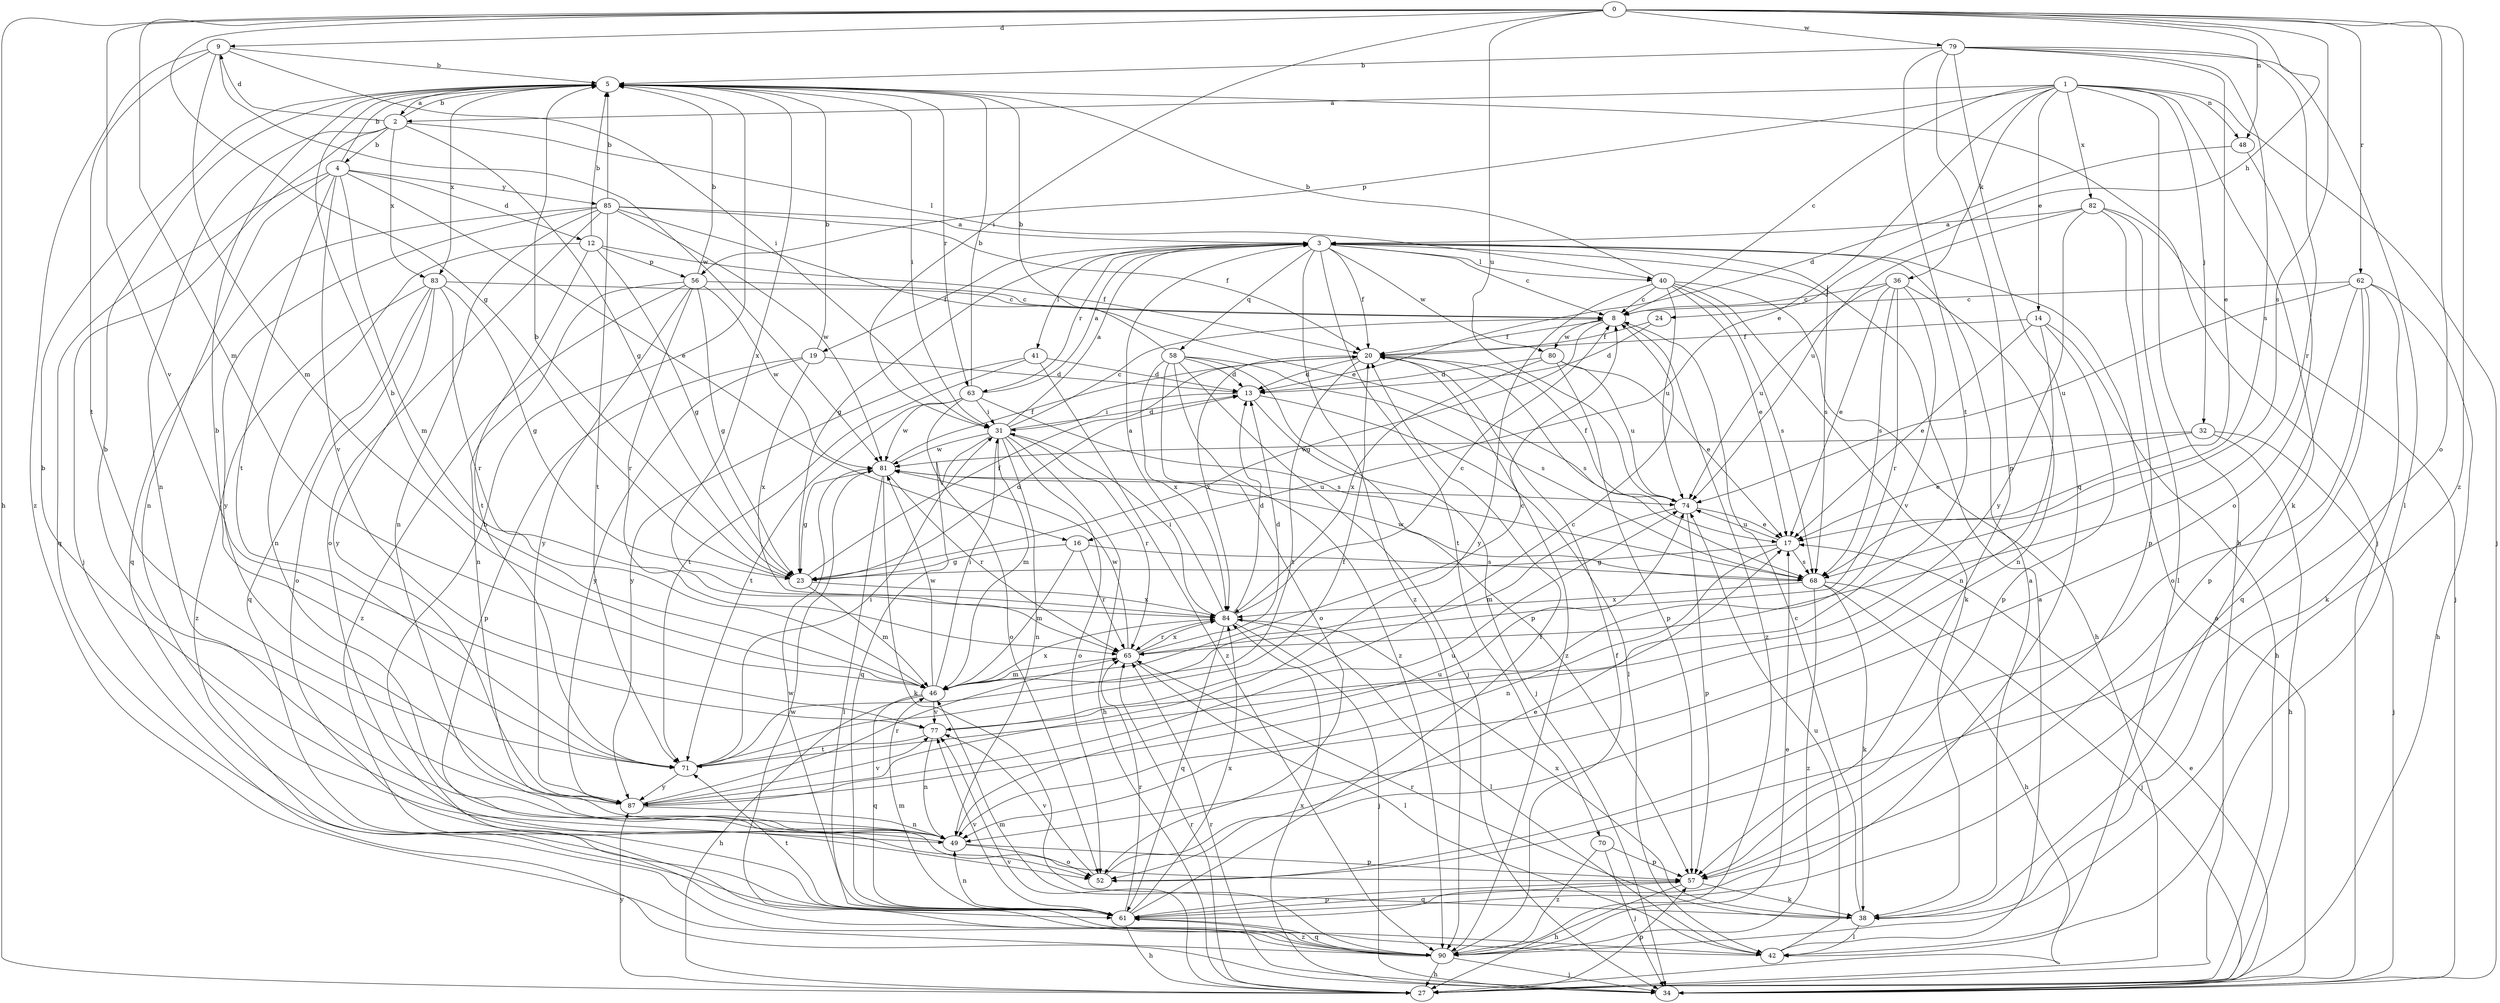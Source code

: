 strict digraph  {
0;
1;
2;
3;
4;
5;
8;
9;
12;
13;
14;
16;
17;
19;
20;
23;
24;
27;
31;
32;
34;
36;
38;
40;
41;
42;
46;
48;
49;
52;
56;
57;
58;
61;
62;
63;
65;
68;
70;
71;
74;
77;
79;
80;
81;
82;
83;
84;
85;
87;
90;
0 -> 9  [label=d];
0 -> 23  [label=g];
0 -> 24  [label=h];
0 -> 27  [label=h];
0 -> 31  [label=i];
0 -> 46  [label=m];
0 -> 48  [label=n];
0 -> 52  [label=o];
0 -> 62  [label=r];
0 -> 68  [label=s];
0 -> 74  [label=u];
0 -> 77  [label=v];
0 -> 79  [label=w];
0 -> 90  [label=z];
1 -> 2  [label=a];
1 -> 8  [label=c];
1 -> 14  [label=e];
1 -> 16  [label=e];
1 -> 27  [label=h];
1 -> 32  [label=j];
1 -> 34  [label=j];
1 -> 36  [label=k];
1 -> 38  [label=k];
1 -> 48  [label=n];
1 -> 56  [label=p];
1 -> 82  [label=x];
2 -> 4  [label=b];
2 -> 5  [label=b];
2 -> 9  [label=d];
2 -> 23  [label=g];
2 -> 34  [label=j];
2 -> 40  [label=l];
2 -> 49  [label=n];
2 -> 83  [label=x];
3 -> 8  [label=c];
3 -> 19  [label=f];
3 -> 20  [label=f];
3 -> 23  [label=g];
3 -> 40  [label=l];
3 -> 41  [label=l];
3 -> 58  [label=q];
3 -> 63  [label=r];
3 -> 68  [label=s];
3 -> 70  [label=t];
3 -> 80  [label=w];
3 -> 90  [label=z];
4 -> 5  [label=b];
4 -> 12  [label=d];
4 -> 16  [label=e];
4 -> 46  [label=m];
4 -> 49  [label=n];
4 -> 61  [label=q];
4 -> 71  [label=t];
4 -> 77  [label=v];
4 -> 85  [label=y];
5 -> 2  [label=a];
5 -> 31  [label=i];
5 -> 34  [label=j];
5 -> 63  [label=r];
5 -> 83  [label=x];
5 -> 84  [label=x];
8 -> 20  [label=f];
8 -> 23  [label=g];
8 -> 80  [label=w];
8 -> 90  [label=z];
9 -> 5  [label=b];
9 -> 31  [label=i];
9 -> 46  [label=m];
9 -> 71  [label=t];
9 -> 81  [label=w];
9 -> 90  [label=z];
12 -> 5  [label=b];
12 -> 20  [label=f];
12 -> 23  [label=g];
12 -> 49  [label=n];
12 -> 56  [label=p];
12 -> 71  [label=t];
13 -> 31  [label=i];
13 -> 34  [label=j];
13 -> 42  [label=l];
14 -> 17  [label=e];
14 -> 20  [label=f];
14 -> 27  [label=h];
14 -> 49  [label=n];
14 -> 57  [label=p];
16 -> 23  [label=g];
16 -> 46  [label=m];
16 -> 65  [label=r];
16 -> 68  [label=s];
17 -> 23  [label=g];
17 -> 49  [label=n];
17 -> 68  [label=s];
17 -> 74  [label=u];
19 -> 5  [label=b];
19 -> 13  [label=d];
19 -> 57  [label=p];
19 -> 84  [label=x];
19 -> 87  [label=y];
20 -> 13  [label=d];
20 -> 68  [label=s];
20 -> 71  [label=t];
20 -> 84  [label=x];
20 -> 90  [label=z];
23 -> 5  [label=b];
23 -> 13  [label=d];
23 -> 20  [label=f];
23 -> 46  [label=m];
23 -> 84  [label=x];
24 -> 13  [label=d];
24 -> 20  [label=f];
27 -> 57  [label=p];
27 -> 65  [label=r];
27 -> 77  [label=v];
27 -> 87  [label=y];
31 -> 3  [label=a];
31 -> 8  [label=c];
31 -> 13  [label=d];
31 -> 27  [label=h];
31 -> 46  [label=m];
31 -> 49  [label=n];
31 -> 52  [label=o];
31 -> 61  [label=q];
31 -> 65  [label=r];
31 -> 81  [label=w];
32 -> 17  [label=e];
32 -> 27  [label=h];
32 -> 34  [label=j];
32 -> 81  [label=w];
34 -> 3  [label=a];
34 -> 17  [label=e];
34 -> 65  [label=r];
34 -> 84  [label=x];
36 -> 8  [label=c];
36 -> 17  [label=e];
36 -> 49  [label=n];
36 -> 65  [label=r];
36 -> 68  [label=s];
36 -> 74  [label=u];
36 -> 77  [label=v];
38 -> 3  [label=a];
38 -> 8  [label=c];
38 -> 42  [label=l];
38 -> 65  [label=r];
38 -> 84  [label=x];
40 -> 5  [label=b];
40 -> 8  [label=c];
40 -> 17  [label=e];
40 -> 27  [label=h];
40 -> 38  [label=k];
40 -> 68  [label=s];
40 -> 74  [label=u];
40 -> 87  [label=y];
41 -> 13  [label=d];
41 -> 71  [label=t];
41 -> 87  [label=y];
41 -> 90  [label=z];
42 -> 3  [label=a];
42 -> 74  [label=u];
42 -> 81  [label=w];
46 -> 5  [label=b];
46 -> 8  [label=c];
46 -> 27  [label=h];
46 -> 31  [label=i];
46 -> 61  [label=q];
46 -> 77  [label=v];
46 -> 81  [label=w];
46 -> 84  [label=x];
48 -> 13  [label=d];
48 -> 52  [label=o];
49 -> 5  [label=b];
49 -> 52  [label=o];
49 -> 57  [label=p];
49 -> 74  [label=u];
52 -> 17  [label=e];
52 -> 77  [label=v];
56 -> 5  [label=b];
56 -> 8  [label=c];
56 -> 23  [label=g];
56 -> 49  [label=n];
56 -> 65  [label=r];
56 -> 81  [label=w];
56 -> 87  [label=y];
56 -> 90  [label=z];
57 -> 27  [label=h];
57 -> 38  [label=k];
57 -> 61  [label=q];
58 -> 5  [label=b];
58 -> 13  [label=d];
58 -> 34  [label=j];
58 -> 52  [label=o];
58 -> 57  [label=p];
58 -> 68  [label=s];
58 -> 84  [label=x];
58 -> 90  [label=z];
61 -> 20  [label=f];
61 -> 27  [label=h];
61 -> 46  [label=m];
61 -> 49  [label=n];
61 -> 57  [label=p];
61 -> 65  [label=r];
61 -> 71  [label=t];
61 -> 77  [label=v];
61 -> 81  [label=w];
61 -> 84  [label=x];
61 -> 90  [label=z];
62 -> 8  [label=c];
62 -> 27  [label=h];
62 -> 38  [label=k];
62 -> 52  [label=o];
62 -> 57  [label=p];
62 -> 61  [label=q];
62 -> 74  [label=u];
63 -> 3  [label=a];
63 -> 5  [label=b];
63 -> 31  [label=i];
63 -> 52  [label=o];
63 -> 68  [label=s];
63 -> 71  [label=t];
63 -> 81  [label=w];
65 -> 13  [label=d];
65 -> 42  [label=l];
65 -> 46  [label=m];
65 -> 81  [label=w];
65 -> 84  [label=x];
68 -> 27  [label=h];
68 -> 34  [label=j];
68 -> 38  [label=k];
68 -> 81  [label=w];
68 -> 84  [label=x];
68 -> 90  [label=z];
70 -> 34  [label=j];
70 -> 57  [label=p];
70 -> 90  [label=z];
71 -> 5  [label=b];
71 -> 20  [label=f];
71 -> 31  [label=i];
71 -> 87  [label=y];
74 -> 17  [label=e];
74 -> 20  [label=f];
74 -> 46  [label=m];
74 -> 57  [label=p];
77 -> 8  [label=c];
77 -> 49  [label=n];
77 -> 71  [label=t];
79 -> 5  [label=b];
79 -> 17  [label=e];
79 -> 42  [label=l];
79 -> 57  [label=p];
79 -> 61  [label=q];
79 -> 65  [label=r];
79 -> 68  [label=s];
79 -> 71  [label=t];
80 -> 13  [label=d];
80 -> 17  [label=e];
80 -> 57  [label=p];
80 -> 74  [label=u];
80 -> 84  [label=x];
81 -> 20  [label=f];
81 -> 23  [label=g];
81 -> 38  [label=k];
81 -> 42  [label=l];
81 -> 65  [label=r];
81 -> 74  [label=u];
82 -> 3  [label=a];
82 -> 34  [label=j];
82 -> 42  [label=l];
82 -> 57  [label=p];
82 -> 74  [label=u];
82 -> 87  [label=y];
83 -> 8  [label=c];
83 -> 23  [label=g];
83 -> 52  [label=o];
83 -> 61  [label=q];
83 -> 65  [label=r];
83 -> 87  [label=y];
83 -> 90  [label=z];
84 -> 3  [label=a];
84 -> 8  [label=c];
84 -> 13  [label=d];
84 -> 31  [label=i];
84 -> 34  [label=j];
84 -> 42  [label=l];
84 -> 61  [label=q];
84 -> 65  [label=r];
85 -> 3  [label=a];
85 -> 5  [label=b];
85 -> 17  [label=e];
85 -> 20  [label=f];
85 -> 49  [label=n];
85 -> 52  [label=o];
85 -> 61  [label=q];
85 -> 71  [label=t];
85 -> 81  [label=w];
85 -> 87  [label=y];
87 -> 5  [label=b];
87 -> 49  [label=n];
87 -> 65  [label=r];
87 -> 74  [label=u];
87 -> 77  [label=v];
90 -> 5  [label=b];
90 -> 17  [label=e];
90 -> 20  [label=f];
90 -> 27  [label=h];
90 -> 34  [label=j];
90 -> 46  [label=m];
90 -> 61  [label=q];
}
